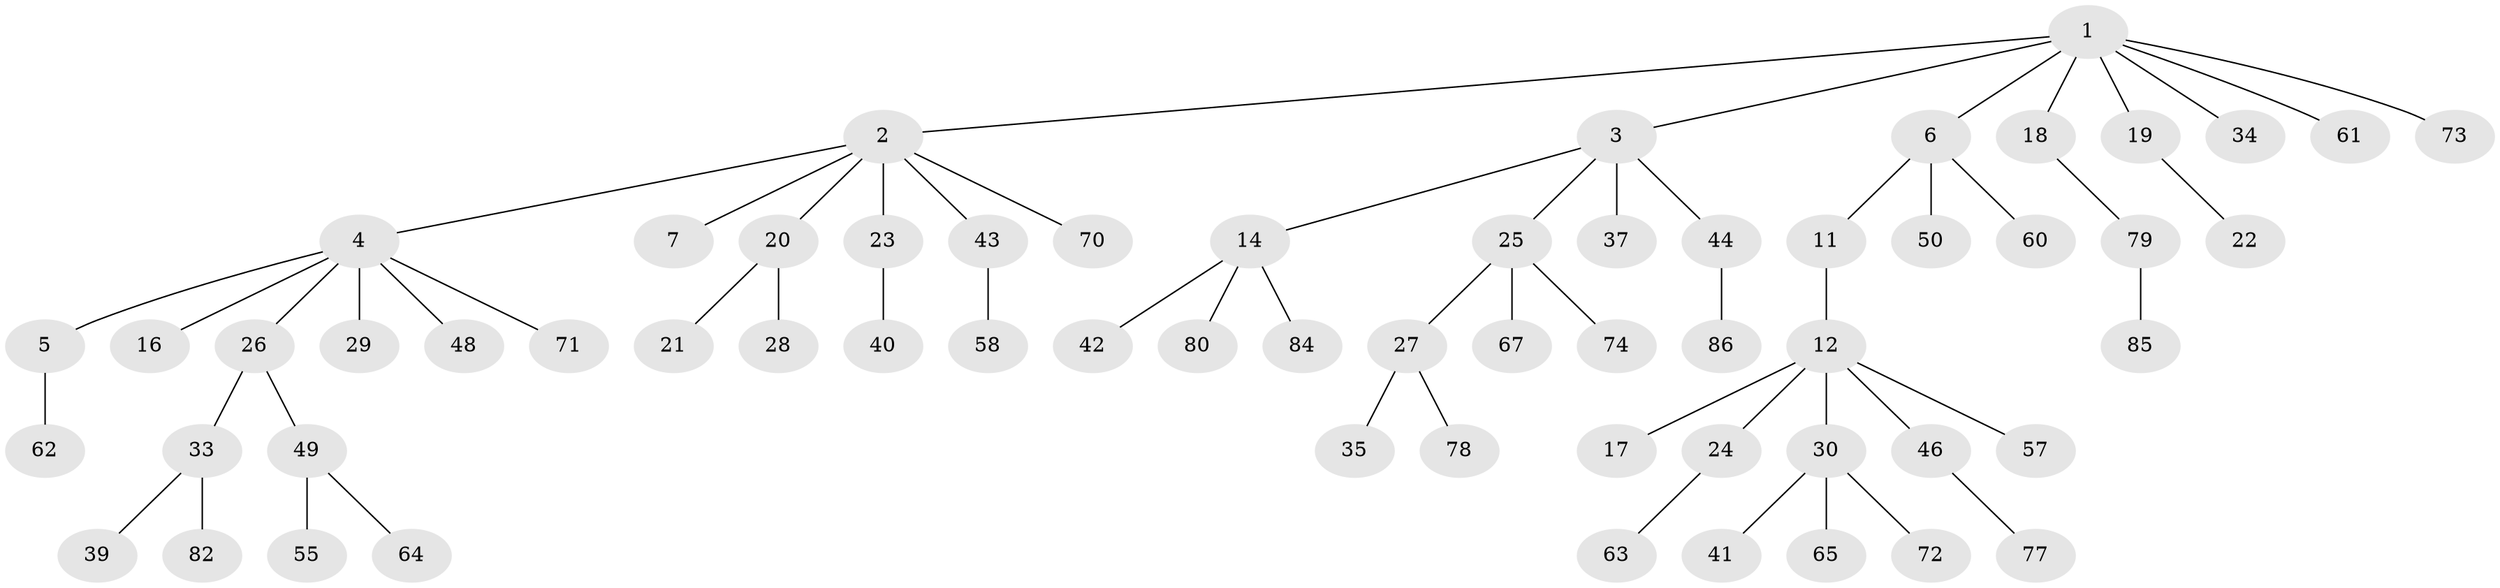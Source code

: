 // Generated by graph-tools (version 1.1) at 2025/52/02/27/25 19:52:09]
// undirected, 62 vertices, 61 edges
graph export_dot {
graph [start="1"]
  node [color=gray90,style=filled];
  1 [super="+10"];
  2 [super="+15"];
  3 [super="+9"];
  4 [super="+8"];
  5;
  6 [super="+13"];
  7;
  11;
  12 [super="+38"];
  14 [super="+36"];
  16 [super="+32"];
  17;
  18 [super="+45"];
  19;
  20 [super="+31"];
  21 [super="+56"];
  22 [super="+66"];
  23;
  24 [super="+53"];
  25 [super="+54"];
  26;
  27 [super="+68"];
  28;
  29;
  30 [super="+83"];
  33 [super="+52"];
  34;
  35 [super="+47"];
  37;
  39 [super="+91"];
  40;
  41;
  42;
  43 [super="+51"];
  44 [super="+59"];
  46 [super="+90"];
  48 [super="+93"];
  49 [super="+75"];
  50;
  55;
  57;
  58;
  60;
  61 [super="+89"];
  62 [super="+76"];
  63;
  64 [super="+69"];
  65;
  67;
  70 [super="+87"];
  71 [super="+81"];
  72 [super="+92"];
  73;
  74;
  77 [super="+88"];
  78;
  79;
  80;
  82;
  84;
  85;
  86;
  1 -- 2;
  1 -- 3;
  1 -- 6;
  1 -- 18;
  1 -- 19;
  1 -- 34;
  1 -- 73;
  1 -- 61;
  2 -- 4;
  2 -- 7;
  2 -- 20;
  2 -- 43;
  2 -- 70;
  2 -- 23;
  3 -- 14;
  3 -- 37;
  3 -- 44;
  3 -- 25;
  4 -- 5;
  4 -- 71;
  4 -- 16;
  4 -- 48;
  4 -- 26;
  4 -- 29;
  5 -- 62;
  6 -- 11;
  6 -- 50;
  6 -- 60;
  11 -- 12;
  12 -- 17;
  12 -- 24;
  12 -- 30;
  12 -- 46;
  12 -- 57;
  14 -- 80;
  14 -- 42;
  14 -- 84;
  18 -- 79;
  19 -- 22;
  20 -- 21;
  20 -- 28;
  23 -- 40;
  24 -- 63;
  25 -- 27;
  25 -- 67;
  25 -- 74;
  26 -- 33;
  26 -- 49;
  27 -- 35;
  27 -- 78;
  30 -- 41;
  30 -- 65;
  30 -- 72;
  33 -- 39;
  33 -- 82;
  43 -- 58;
  44 -- 86;
  46 -- 77;
  49 -- 55;
  49 -- 64;
  79 -- 85;
}
